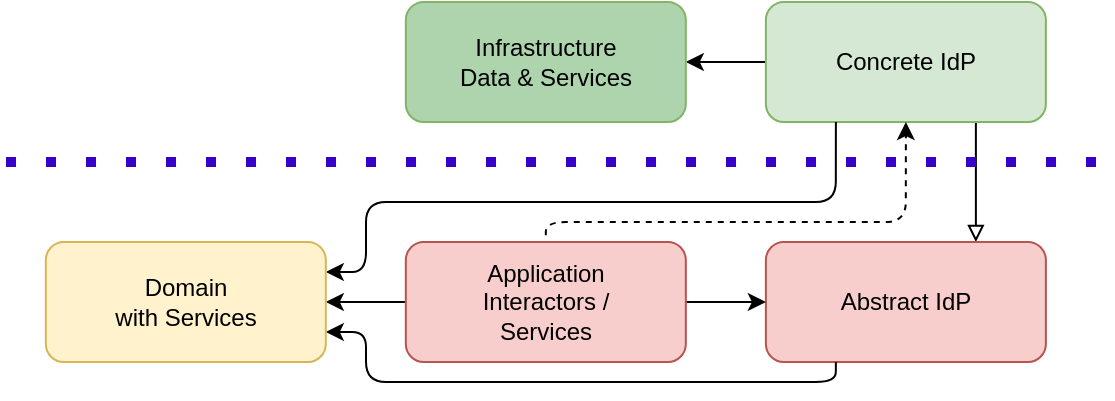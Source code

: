 <?xml version="1.0" encoding="UTF-8"?>
<mxfile version="25.0.3">
  <diagram name="Page-1" id="IX4QFKM-AA-LAPPdl7g5">
    <mxGraphModel dx="-1594" dy="499" grid="1" gridSize="10" guides="1" tooltips="1" connect="1" arrows="1" fold="1" page="1" pageScale="1" pageWidth="850" pageHeight="1100" math="0" shadow="0">
      <root>
        <mxCell id="0" />
        <mxCell id="1" parent="0" />
        <mxCell id="2" style="edgeStyle=orthogonalEdgeStyle;rounded=0;orthogonalLoop=1;jettySize=auto;html=1;exitX=0;exitY=0.5;exitDx=0;exitDy=0;entryX=1;entryY=0.5;entryDx=0;entryDy=0;" edge="1" source="4" target="5" parent="1">
          <mxGeometry relative="1" as="geometry" />
        </mxCell>
        <mxCell id="3" style="edgeStyle=orthogonalEdgeStyle;rounded=0;orthogonalLoop=1;jettySize=auto;html=1;exitX=0.75;exitY=1;exitDx=0;exitDy=0;entryX=0.75;entryY=0;entryDx=0;entryDy=0;endArrow=block;endFill=0;" edge="1" source="4" target="6" parent="1">
          <mxGeometry relative="1" as="geometry" />
        </mxCell>
        <mxCell id="4" value="Concrete IdP" style="rounded=1;whiteSpace=wrap;html=1;fillColor=#D5E8D4;strokeColor=#82b366;" vertex="1" parent="1">
          <mxGeometry x="2939.94" width="140" height="60" as="geometry" />
        </mxCell>
        <mxCell id="5" value="Infrastructure&lt;br&gt;Data &amp;amp; Services" style="rounded=1;whiteSpace=wrap;html=1;fillColor=#ADD4AC;strokeColor=#82b366;gradientColor=none;" vertex="1" parent="1">
          <mxGeometry x="2759.91" width="140" height="60" as="geometry" />
        </mxCell>
        <mxCell id="6" value="Abstract IdP" style="rounded=1;whiteSpace=wrap;html=1;fillColor=#f8cecc;strokeColor=#b85450;" vertex="1" parent="1">
          <mxGeometry x="2939.94" y="120" width="140" height="60" as="geometry" />
        </mxCell>
        <mxCell id="7" style="edgeStyle=orthogonalEdgeStyle;rounded=0;orthogonalLoop=1;jettySize=auto;html=1;exitX=1;exitY=0.5;exitDx=0;exitDy=0;entryX=0;entryY=0.5;entryDx=0;entryDy=0;" edge="1" source="10" target="6" parent="1">
          <mxGeometry relative="1" as="geometry" />
        </mxCell>
        <mxCell id="8" style="edgeStyle=orthogonalEdgeStyle;rounded=1;orthogonalLoop=1;jettySize=auto;html=1;exitX=0.5;exitY=0;exitDx=0;exitDy=0;entryX=0.5;entryY=1;entryDx=0;entryDy=0;curved=0;dashed=1;flowAnimation=1;flowAnimationDirection=reverse;" edge="1" source="10" target="4" parent="1">
          <mxGeometry relative="1" as="geometry">
            <Array as="points">
              <mxPoint x="2830" y="110" />
              <mxPoint x="3010" y="110" />
            </Array>
          </mxGeometry>
        </mxCell>
        <mxCell id="9" style="edgeStyle=orthogonalEdgeStyle;rounded=0;orthogonalLoop=1;jettySize=auto;html=1;exitX=0;exitY=0.5;exitDx=0;exitDy=0;entryX=1;entryY=0.5;entryDx=0;entryDy=0;" edge="1" source="10" target="13" parent="1">
          <mxGeometry relative="1" as="geometry" />
        </mxCell>
        <mxCell id="10" value="Application&lt;br&gt;Interactors /&lt;br&gt;Services" style="rounded=1;whiteSpace=wrap;html=1;fillColor=#f8cecc;strokeColor=#b85450;" vertex="1" parent="1">
          <mxGeometry x="2759.91" y="120" width="140" height="60" as="geometry" />
        </mxCell>
        <mxCell id="11" style="edgeStyle=orthogonalEdgeStyle;rounded=1;orthogonalLoop=1;jettySize=auto;html=1;exitX=0.25;exitY=1;exitDx=0;exitDy=0;entryX=1;entryY=0.75;entryDx=0;entryDy=0;curved=0;" edge="1" source="6" target="13" parent="1">
          <mxGeometry relative="1" as="geometry">
            <Array as="points">
              <mxPoint x="2975" y="190" />
              <mxPoint x="2740" y="190" />
              <mxPoint x="2740" y="165" />
            </Array>
          </mxGeometry>
        </mxCell>
        <mxCell id="12" style="edgeStyle=orthogonalEdgeStyle;rounded=1;orthogonalLoop=1;jettySize=auto;html=1;exitX=0.25;exitY=1;exitDx=0;exitDy=0;entryX=1;entryY=0.25;entryDx=0;entryDy=0;curved=0;" edge="1" source="4" target="13" parent="1">
          <mxGeometry relative="1" as="geometry">
            <Array as="points">
              <mxPoint x="2975" y="100" />
              <mxPoint x="2740" y="100" />
              <mxPoint x="2740" y="135" />
            </Array>
          </mxGeometry>
        </mxCell>
        <mxCell id="13" value="Domain&lt;br&gt;with Services" style="rounded=1;whiteSpace=wrap;html=1;fillColor=#fff2cc;strokeColor=#d6b656;" vertex="1" parent="1">
          <mxGeometry x="2579.91" y="120" width="140" height="60" as="geometry" />
        </mxCell>
        <mxCell id="14" value="" style="endArrow=none;dashed=1;html=1;dashPattern=1 3;strokeWidth=5;rounded=0;fillColor=#6a00ff;strokeColor=#3700CC;" edge="1" parent="1">
          <mxGeometry width="50" height="50" relative="1" as="geometry">
            <mxPoint x="2560" y="80" as="sourcePoint" />
            <mxPoint x="3110" y="80" as="targetPoint" />
          </mxGeometry>
        </mxCell>
      </root>
    </mxGraphModel>
  </diagram>
</mxfile>
